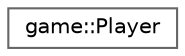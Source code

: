digraph "Graphical Class Hierarchy"
{
 // LATEX_PDF_SIZE
  bgcolor="transparent";
  edge [fontname=Helvetica,fontsize=10,labelfontname=Helvetica,labelfontsize=10];
  node [fontname=Helvetica,fontsize=10,shape=box,height=0.2,width=0.4];
  rankdir="LR";
  Node0 [id="Node000000",label="game::Player",height=0.2,width=0.4,color="grey40", fillcolor="white", style="filled",URL="$classgame_1_1_player.html",tooltip=" "];
}
